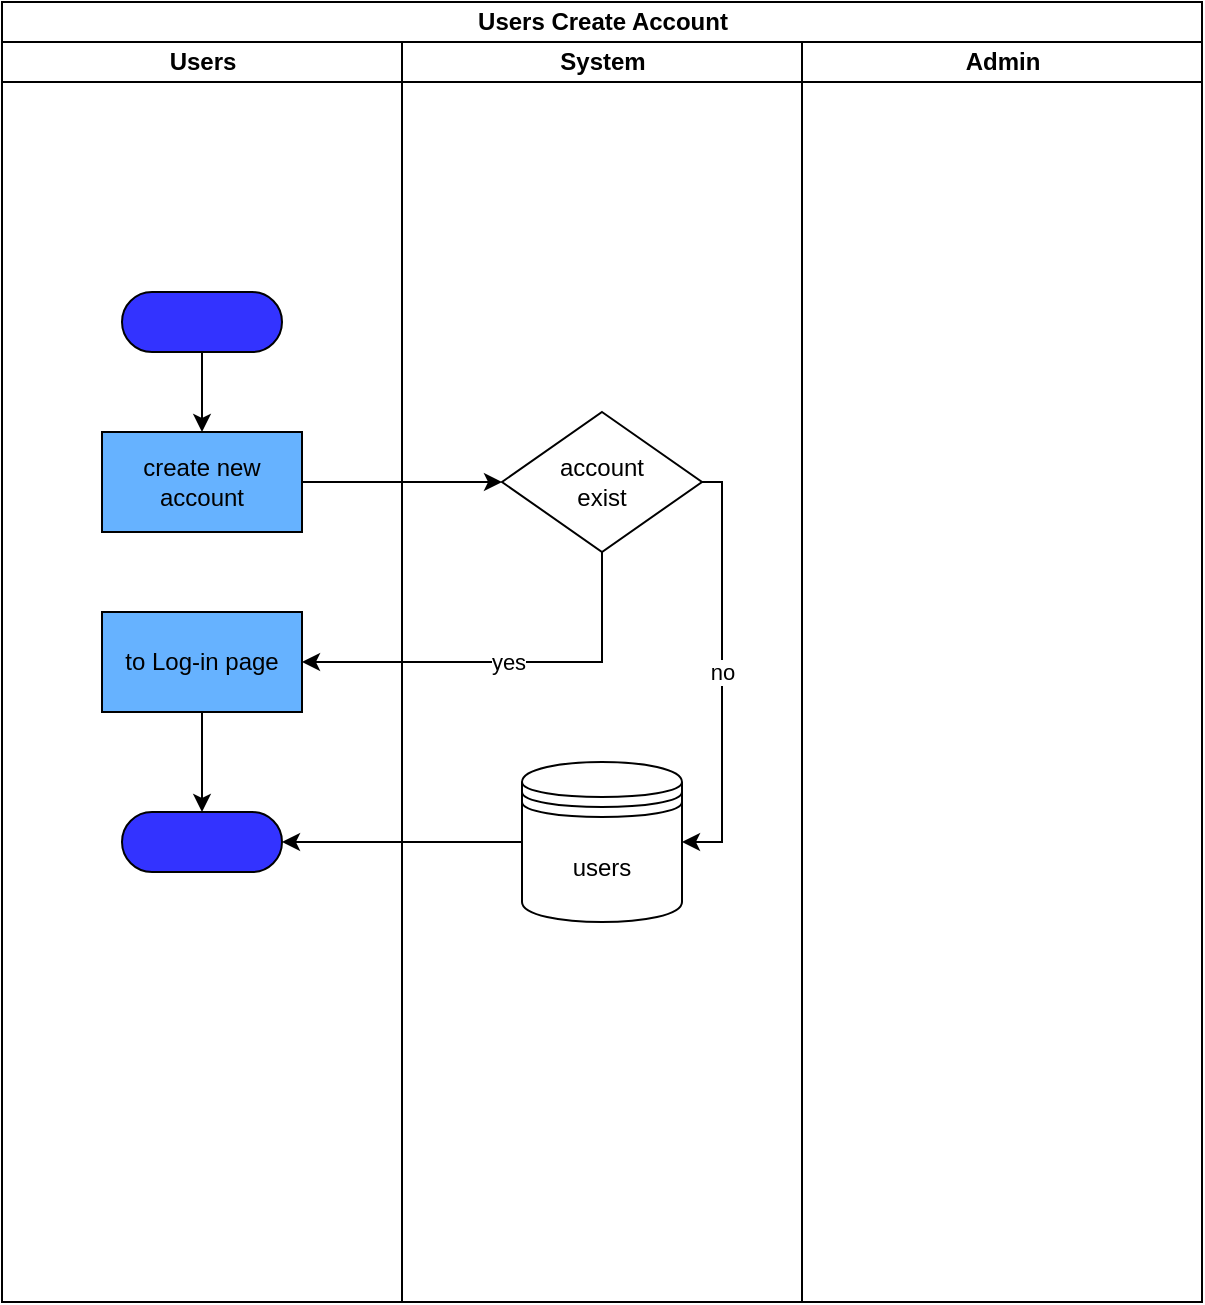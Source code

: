 <mxfile version="24.2.5" type="github" pages="8">
  <diagram name="user create account" id="qewG4g9H5uPX27NqnF4r">
    <mxGraphModel dx="795" dy="606" grid="1" gridSize="10" guides="1" tooltips="1" connect="1" arrows="1" fold="1" page="1" pageScale="1" pageWidth="827" pageHeight="1169" math="0" shadow="0">
      <root>
        <mxCell id="0" />
        <mxCell id="1" parent="0" />
        <mxCell id="D5aZN-x9LVcQ155upJLE-1" value="Users Create Account" style="swimlane;childLayout=stackLayout;resizeParent=1;resizeParentMax=0;startSize=20;html=1;" parent="1" vertex="1">
          <mxGeometry x="120" y="140" width="600" height="650" as="geometry" />
        </mxCell>
        <mxCell id="D5aZN-x9LVcQ155upJLE-2" value="Users" style="swimlane;startSize=20;html=1;" parent="D5aZN-x9LVcQ155upJLE-1" vertex="1">
          <mxGeometry y="20" width="200" height="630" as="geometry" />
        </mxCell>
        <mxCell id="D5aZN-x9LVcQ155upJLE-14" value="" style="html=1;dashed=0;whiteSpace=wrap;shape=mxgraph.dfd.start;fillColor=#3333FF;" parent="D5aZN-x9LVcQ155upJLE-2" vertex="1">
          <mxGeometry x="60" y="385" width="80" height="30" as="geometry" />
        </mxCell>
        <mxCell id="D5aZN-x9LVcQ155upJLE-3" value="System" style="swimlane;startSize=20;html=1;" parent="D5aZN-x9LVcQ155upJLE-1" vertex="1">
          <mxGeometry x="200" y="20" width="200" height="630" as="geometry" />
        </mxCell>
        <mxCell id="D5aZN-x9LVcQ155upJLE-6" value="" style="html=1;dashed=0;whiteSpace=wrap;shape=mxgraph.dfd.start;fillColor=#3333FF;" parent="D5aZN-x9LVcQ155upJLE-3" vertex="1">
          <mxGeometry x="-140" y="125" width="80" height="30" as="geometry" />
        </mxCell>
        <mxCell id="D5aZN-x9LVcQ155upJLE-8" value="create new account" style="html=1;dashed=0;whiteSpace=wrap;fillColor=#66B2FF;" parent="D5aZN-x9LVcQ155upJLE-3" vertex="1">
          <mxGeometry x="-150" y="195" width="100" height="50" as="geometry" />
        </mxCell>
        <mxCell id="D5aZN-x9LVcQ155upJLE-12" value="to Log-in page" style="html=1;dashed=0;whiteSpace=wrap;fillColor=#66B2FF;" parent="D5aZN-x9LVcQ155upJLE-3" vertex="1">
          <mxGeometry x="-150" y="285" width="100" height="50" as="geometry" />
        </mxCell>
        <mxCell id="D5aZN-x9LVcQ155upJLE-9" style="edgeStyle=orthogonalEdgeStyle;rounded=0;orthogonalLoop=1;jettySize=auto;html=1;entryX=0.5;entryY=0;entryDx=0;entryDy=0;" parent="D5aZN-x9LVcQ155upJLE-3" source="D5aZN-x9LVcQ155upJLE-6" target="D5aZN-x9LVcQ155upJLE-8" edge="1">
          <mxGeometry relative="1" as="geometry" />
        </mxCell>
        <mxCell id="VQI_V0dLscRD4KAI7iD1-3" style="edgeStyle=orthogonalEdgeStyle;rounded=0;orthogonalLoop=1;jettySize=auto;html=1;entryX=1;entryY=0.5;entryDx=0;entryDy=0;" parent="D5aZN-x9LVcQ155upJLE-3" source="D5aZN-x9LVcQ155upJLE-10" target="ozXuyeKKYx5eA0laYKsv-1" edge="1">
          <mxGeometry relative="1" as="geometry">
            <Array as="points">
              <mxPoint x="160" y="220" />
              <mxPoint x="160" y="400" />
            </Array>
          </mxGeometry>
        </mxCell>
        <mxCell id="VQI_V0dLscRD4KAI7iD1-4" value="no" style="edgeLabel;html=1;align=center;verticalAlign=middle;resizable=0;points=[];" parent="VQI_V0dLscRD4KAI7iD1-3" vertex="1" connectable="0">
          <mxGeometry relative="1" as="geometry">
            <mxPoint as="offset" />
          </mxGeometry>
        </mxCell>
        <mxCell id="D5aZN-x9LVcQ155upJLE-10" value="account&lt;br&gt;exist" style="strokeWidth=1;html=1;shape=mxgraph.flowchart.decision;whiteSpace=wrap;" parent="D5aZN-x9LVcQ155upJLE-3" vertex="1">
          <mxGeometry x="50" y="185" width="100" height="70" as="geometry" />
        </mxCell>
        <mxCell id="ozXuyeKKYx5eA0laYKsv-1" value="users" style="shape=datastore;whiteSpace=wrap;html=1;" parent="D5aZN-x9LVcQ155upJLE-3" vertex="1">
          <mxGeometry x="60" y="360" width="80" height="80" as="geometry" />
        </mxCell>
        <mxCell id="D5aZN-x9LVcQ155upJLE-11" style="edgeStyle=orthogonalEdgeStyle;rounded=0;orthogonalLoop=1;jettySize=auto;html=1;entryX=0;entryY=0.5;entryDx=0;entryDy=0;entryPerimeter=0;" parent="D5aZN-x9LVcQ155upJLE-3" source="D5aZN-x9LVcQ155upJLE-8" target="D5aZN-x9LVcQ155upJLE-10" edge="1">
          <mxGeometry relative="1" as="geometry" />
        </mxCell>
        <mxCell id="D5aZN-x9LVcQ155upJLE-13" style="edgeStyle=orthogonalEdgeStyle;rounded=0;orthogonalLoop=1;jettySize=auto;html=1;entryX=1;entryY=0.5;entryDx=0;entryDy=0;" parent="D5aZN-x9LVcQ155upJLE-3" source="D5aZN-x9LVcQ155upJLE-10" target="D5aZN-x9LVcQ155upJLE-12" edge="1">
          <mxGeometry relative="1" as="geometry">
            <Array as="points">
              <mxPoint x="100" y="310" />
            </Array>
          </mxGeometry>
        </mxCell>
        <mxCell id="D5aZN-x9LVcQ155upJLE-16" value="yes" style="edgeLabel;html=1;align=center;verticalAlign=middle;resizable=0;points=[];" parent="D5aZN-x9LVcQ155upJLE-13" vertex="1" connectable="0">
          <mxGeometry relative="1" as="geometry">
            <mxPoint as="offset" />
          </mxGeometry>
        </mxCell>
        <mxCell id="D5aZN-x9LVcQ155upJLE-4" value="Admin" style="swimlane;startSize=20;html=1;" parent="D5aZN-x9LVcQ155upJLE-1" vertex="1">
          <mxGeometry x="400" y="20" width="200" height="630" as="geometry" />
        </mxCell>
        <mxCell id="VQI_V0dLscRD4KAI7iD1-5" style="edgeStyle=orthogonalEdgeStyle;rounded=0;orthogonalLoop=1;jettySize=auto;html=1;entryX=1;entryY=0.5;entryDx=0;entryDy=0;entryPerimeter=0;" parent="D5aZN-x9LVcQ155upJLE-1" source="ozXuyeKKYx5eA0laYKsv-1" target="D5aZN-x9LVcQ155upJLE-14" edge="1">
          <mxGeometry relative="1" as="geometry" />
        </mxCell>
        <mxCell id="ldkD8ApBNo_5pARRAnFW-1" style="edgeStyle=orthogonalEdgeStyle;rounded=0;orthogonalLoop=1;jettySize=auto;html=1;entryX=0.5;entryY=0.5;entryDx=0;entryDy=-15;entryPerimeter=0;" parent="D5aZN-x9LVcQ155upJLE-1" source="D5aZN-x9LVcQ155upJLE-12" target="D5aZN-x9LVcQ155upJLE-14" edge="1">
          <mxGeometry relative="1" as="geometry" />
        </mxCell>
      </root>
    </mxGraphModel>
  </diagram>
  <diagram name="save attractions" id="2IpW49kX6YGQpv4kD4sX">
    <mxGraphModel dx="954" dy="727" grid="1" gridSize="10" guides="1" tooltips="1" connect="1" arrows="1" fold="1" page="1" pageScale="1" pageWidth="827" pageHeight="1169" math="0" shadow="0">
      <root>
        <mxCell id="BGStu5fy5wXIFwd51d-1-0" />
        <mxCell id="BGStu5fy5wXIFwd51d-1-1" parent="BGStu5fy5wXIFwd51d-1-0" />
        <mxCell id="BGStu5fy5wXIFwd51d-1-2" value="Save Attractions" style="swimlane;childLayout=stackLayout;resizeParent=1;resizeParentMax=0;startSize=20;html=1;" parent="BGStu5fy5wXIFwd51d-1-1" vertex="1">
          <mxGeometry x="120" y="140" width="600" height="650" as="geometry" />
        </mxCell>
        <mxCell id="BGStu5fy5wXIFwd51d-1-3" value="Users" style="swimlane;startSize=20;html=1;" parent="BGStu5fy5wXIFwd51d-1-2" vertex="1">
          <mxGeometry y="20" width="200" height="630" as="geometry" />
        </mxCell>
        <mxCell id="BGStu5fy5wXIFwd51d-1-4" style="edgeStyle=orthogonalEdgeStyle;rounded=0;orthogonalLoop=1;jettySize=auto;html=1;entryX=0.5;entryY=0;entryDx=0;entryDy=0;" parent="BGStu5fy5wXIFwd51d-1-3" source="BGStu5fy5wXIFwd51d-1-5" target="BGStu5fy5wXIFwd51d-1-6" edge="1">
          <mxGeometry relative="1" as="geometry" />
        </mxCell>
        <mxCell id="BGStu5fy5wXIFwd51d-1-5" value="" style="html=1;dashed=0;whiteSpace=wrap;shape=mxgraph.dfd.start;fillColor=#3333FF;" parent="BGStu5fy5wXIFwd51d-1-3" vertex="1">
          <mxGeometry x="60" y="60" width="80" height="30" as="geometry" />
        </mxCell>
        <mxCell id="4RW8GXLm-x3FhqzEJKKA-1" style="edgeStyle=orthogonalEdgeStyle;rounded=0;orthogonalLoop=1;jettySize=auto;html=1;entryX=0.5;entryY=0;entryDx=0;entryDy=0;" parent="BGStu5fy5wXIFwd51d-1-3" source="BGStu5fy5wXIFwd51d-1-6" target="4RW8GXLm-x3FhqzEJKKA-0" edge="1">
          <mxGeometry relative="1" as="geometry" />
        </mxCell>
        <mxCell id="BGStu5fy5wXIFwd51d-1-6" value="browse&lt;br&gt;attractions list" style="html=1;dashed=0;whiteSpace=wrap;fillColor=#66B2FF;" parent="BGStu5fy5wXIFwd51d-1-3" vertex="1">
          <mxGeometry x="50" y="130" width="100" height="50" as="geometry" />
        </mxCell>
        <mxCell id="4RW8GXLm-x3FhqzEJKKA-0" value="save attraction" style="html=1;dashed=0;whiteSpace=wrap;fillColor=#66B2FF;" parent="BGStu5fy5wXIFwd51d-1-3" vertex="1">
          <mxGeometry x="50" y="220" width="100" height="50" as="geometry" />
        </mxCell>
        <mxCell id="BGStu5fy5wXIFwd51d-1-9" value="System" style="swimlane;startSize=20;html=1;" parent="BGStu5fy5wXIFwd51d-1-2" vertex="1">
          <mxGeometry x="200" y="20" width="200" height="630" as="geometry" />
        </mxCell>
        <mxCell id="GUI7hz4YVBHehw7wbUoe-0" value="saved&lt;br&gt;attraction" style="shape=datastore;whiteSpace=wrap;html=1;" parent="BGStu5fy5wXIFwd51d-1-9" vertex="1">
          <mxGeometry x="60" y="205" width="80" height="80" as="geometry" />
        </mxCell>
        <mxCell id="GUI7hz4YVBHehw7wbUoe-3" value="" style="html=1;dashed=0;whiteSpace=wrap;shape=mxgraph.dfd.start;fillColor=#3333FF;" parent="BGStu5fy5wXIFwd51d-1-9" vertex="1">
          <mxGeometry x="60" y="330" width="80" height="30" as="geometry" />
        </mxCell>
        <mxCell id="GUI7hz4YVBHehw7wbUoe-4" style="edgeStyle=orthogonalEdgeStyle;rounded=0;orthogonalLoop=1;jettySize=auto;html=1;entryX=0.5;entryY=0.5;entryDx=0;entryDy=-15;entryPerimeter=0;" parent="BGStu5fy5wXIFwd51d-1-9" source="GUI7hz4YVBHehw7wbUoe-0" target="GUI7hz4YVBHehw7wbUoe-3" edge="1">
          <mxGeometry relative="1" as="geometry" />
        </mxCell>
        <mxCell id="BGStu5fy5wXIFwd51d-1-11" value="Admin" style="swimlane;startSize=20;html=1;" parent="BGStu5fy5wXIFwd51d-1-2" vertex="1">
          <mxGeometry x="400" y="20" width="200" height="630" as="geometry" />
        </mxCell>
        <mxCell id="GUI7hz4YVBHehw7wbUoe-1" style="edgeStyle=orthogonalEdgeStyle;rounded=0;orthogonalLoop=1;jettySize=auto;html=1;entryX=0;entryY=0.5;entryDx=0;entryDy=0;" parent="BGStu5fy5wXIFwd51d-1-2" source="4RW8GXLm-x3FhqzEJKKA-0" target="GUI7hz4YVBHehw7wbUoe-0" edge="1">
          <mxGeometry relative="1" as="geometry" />
        </mxCell>
        <mxCell id="GUI7hz4YVBHehw7wbUoe-2" value="atrraction name" style="edgeLabel;html=1;align=center;verticalAlign=middle;resizable=0;points=[];" parent="GUI7hz4YVBHehw7wbUoe-1" vertex="1" connectable="0">
          <mxGeometry relative="1" as="geometry">
            <mxPoint as="offset" />
          </mxGeometry>
        </mxCell>
      </root>
    </mxGraphModel>
  </diagram>
  <diagram name="create new attractions" id="jn6ZQYdGJY_4nxn5s3-0">
    <mxGraphModel dx="954" dy="727" grid="1" gridSize="10" guides="1" tooltips="1" connect="1" arrows="1" fold="1" page="1" pageScale="1" pageWidth="827" pageHeight="1169" math="0" shadow="0">
      <root>
        <mxCell id="ltVwicmHCqaTXgp22J4N-0" />
        <mxCell id="ltVwicmHCqaTXgp22J4N-1" parent="ltVwicmHCqaTXgp22J4N-0" />
        <mxCell id="ltVwicmHCqaTXgp22J4N-2" value="Create New Attraction" style="swimlane;childLayout=stackLayout;resizeParent=1;resizeParentMax=0;startSize=20;html=1;" parent="ltVwicmHCqaTXgp22J4N-1" vertex="1">
          <mxGeometry x="120" y="140" width="600" height="650" as="geometry" />
        </mxCell>
        <mxCell id="ltVwicmHCqaTXgp22J4N-3" value="Providers" style="swimlane;startSize=20;html=1;" parent="ltVwicmHCqaTXgp22J4N-2" vertex="1">
          <mxGeometry y="20" width="200" height="630" as="geometry" />
        </mxCell>
        <mxCell id="ltVwicmHCqaTXgp22J4N-4" style="edgeStyle=orthogonalEdgeStyle;rounded=0;orthogonalLoop=1;jettySize=auto;html=1;entryX=0.5;entryY=0;entryDx=0;entryDy=0;" parent="ltVwicmHCqaTXgp22J4N-3" source="ltVwicmHCqaTXgp22J4N-5" target="ltVwicmHCqaTXgp22J4N-7" edge="1">
          <mxGeometry relative="1" as="geometry" />
        </mxCell>
        <mxCell id="ltVwicmHCqaTXgp22J4N-5" value="" style="html=1;dashed=0;whiteSpace=wrap;shape=mxgraph.dfd.start;fillColor=#3333FF;" parent="ltVwicmHCqaTXgp22J4N-3" vertex="1">
          <mxGeometry x="60" y="60" width="80" height="30" as="geometry" />
        </mxCell>
        <mxCell id="ltVwicmHCqaTXgp22J4N-7" value="create new attraction" style="html=1;dashed=0;whiteSpace=wrap;fillColor=#66B2FF;" parent="ltVwicmHCqaTXgp22J4N-3" vertex="1">
          <mxGeometry x="50" y="130" width="100" height="50" as="geometry" />
        </mxCell>
        <mxCell id="AZJ2i4c_o5oK9knEMGYJ-3" value="notify provider" style="html=1;dashed=0;whiteSpace=wrap;fillColor=#66B2FF;" parent="ltVwicmHCqaTXgp22J4N-3" vertex="1">
          <mxGeometry x="50" y="350" width="100" height="50" as="geometry" />
        </mxCell>
        <mxCell id="AZJ2i4c_o5oK9knEMGYJ-7" value="" style="html=1;dashed=0;whiteSpace=wrap;shape=mxgraph.dfd.start;fillColor=#3333FF;" parent="ltVwicmHCqaTXgp22J4N-3" vertex="1">
          <mxGeometry x="60" y="440" width="80" height="30" as="geometry" />
        </mxCell>
        <mxCell id="AZJ2i4c_o5oK9knEMGYJ-8" style="edgeStyle=orthogonalEdgeStyle;rounded=0;orthogonalLoop=1;jettySize=auto;html=1;entryX=0.5;entryY=0.5;entryDx=0;entryDy=-15;entryPerimeter=0;" parent="ltVwicmHCqaTXgp22J4N-3" source="AZJ2i4c_o5oK9knEMGYJ-3" target="AZJ2i4c_o5oK9knEMGYJ-7" edge="1">
          <mxGeometry relative="1" as="geometry" />
        </mxCell>
        <mxCell id="ltVwicmHCqaTXgp22J4N-9" value="System" style="swimlane;startSize=20;html=1;" parent="ltVwicmHCqaTXgp22J4N-2" vertex="1">
          <mxGeometry x="200" y="20" width="200" height="630" as="geometry" />
        </mxCell>
        <mxCell id="Iv8WPwrrPF4dqyaNckHt-0" value="saved&lt;br&gt;attraction" style="shape=datastore;whiteSpace=wrap;html=1;" parent="ltVwicmHCqaTXgp22J4N-9" vertex="1">
          <mxGeometry x="54" y="220" width="80" height="80" as="geometry" />
        </mxCell>
        <mxCell id="ltVwicmHCqaTXgp22J4N-13" value="Admin" style="swimlane;startSize=20;html=1;" parent="ltVwicmHCqaTXgp22J4N-2" vertex="1">
          <mxGeometry x="400" y="20" width="200" height="630" as="geometry" />
        </mxCell>
        <mxCell id="9r-EVX0wFqEkOb_ghCPA-0" value="confirm&lt;br&gt;booking" style="strokeWidth=1;html=1;shape=mxgraph.flowchart.decision;whiteSpace=wrap;" parent="ltVwicmHCqaTXgp22J4N-13" vertex="1">
          <mxGeometry x="50" y="120" width="100" height="70" as="geometry" />
        </mxCell>
        <mxCell id="9r-EVX0wFqEkOb_ghCPA-1" style="edgeStyle=orthogonalEdgeStyle;rounded=0;orthogonalLoop=1;jettySize=auto;html=1;entryX=0;entryY=0.5;entryDx=0;entryDy=0;entryPerimeter=0;" parent="ltVwicmHCqaTXgp22J4N-2" source="ltVwicmHCqaTXgp22J4N-7" target="9r-EVX0wFqEkOb_ghCPA-0" edge="1">
          <mxGeometry relative="1" as="geometry" />
        </mxCell>
        <mxCell id="AZJ2i4c_o5oK9knEMGYJ-1" style="edgeStyle=orthogonalEdgeStyle;rounded=0;orthogonalLoop=1;jettySize=auto;html=1;" parent="ltVwicmHCqaTXgp22J4N-2" source="9r-EVX0wFqEkOb_ghCPA-0" target="Iv8WPwrrPF4dqyaNckHt-0" edge="1">
          <mxGeometry relative="1" as="geometry">
            <Array as="points">
              <mxPoint x="500" y="280" />
            </Array>
          </mxGeometry>
        </mxCell>
        <mxCell id="AZJ2i4c_o5oK9knEMGYJ-2" value="confirm" style="edgeLabel;html=1;align=center;verticalAlign=middle;resizable=0;points=[];" parent="AZJ2i4c_o5oK9knEMGYJ-1" vertex="1" connectable="0">
          <mxGeometry relative="1" as="geometry">
            <mxPoint as="offset" />
          </mxGeometry>
        </mxCell>
        <mxCell id="AZJ2i4c_o5oK9knEMGYJ-4" style="edgeStyle=orthogonalEdgeStyle;rounded=0;orthogonalLoop=1;jettySize=auto;html=1;entryX=0.5;entryY=0;entryDx=0;entryDy=0;" parent="ltVwicmHCqaTXgp22J4N-2" source="Iv8WPwrrPF4dqyaNckHt-0" target="AZJ2i4c_o5oK9knEMGYJ-3" edge="1">
          <mxGeometry relative="1" as="geometry" />
        </mxCell>
        <mxCell id="AZJ2i4c_o5oK9knEMGYJ-5" style="edgeStyle=orthogonalEdgeStyle;rounded=0;orthogonalLoop=1;jettySize=auto;html=1;entryX=1;entryY=0.5;entryDx=0;entryDy=0;exitX=1;exitY=0.5;exitDx=0;exitDy=0;exitPerimeter=0;" parent="ltVwicmHCqaTXgp22J4N-2" source="9r-EVX0wFqEkOb_ghCPA-0" target="AZJ2i4c_o5oK9knEMGYJ-3" edge="1">
          <mxGeometry relative="1" as="geometry">
            <Array as="points">
              <mxPoint x="550" y="395" />
            </Array>
          </mxGeometry>
        </mxCell>
        <mxCell id="AZJ2i4c_o5oK9knEMGYJ-6" value="not comfirm" style="edgeLabel;html=1;align=center;verticalAlign=middle;resizable=0;points=[];" parent="AZJ2i4c_o5oK9knEMGYJ-5" vertex="1" connectable="0">
          <mxGeometry relative="1" as="geometry">
            <mxPoint as="offset" />
          </mxGeometry>
        </mxCell>
      </root>
    </mxGraphModel>
  </diagram>
  <diagram name="review attractions" id="xRgQd1VFJdVnNKc_bKAP">
    <mxGraphModel dx="954" dy="727" grid="1" gridSize="10" guides="1" tooltips="1" connect="1" arrows="1" fold="1" page="1" pageScale="1" pageWidth="827" pageHeight="1169" math="0" shadow="0">
      <root>
        <mxCell id="qiIsdzPKBoXI9BGeNU-n-0" />
        <mxCell id="qiIsdzPKBoXI9BGeNU-n-1" parent="qiIsdzPKBoXI9BGeNU-n-0" />
        <mxCell id="qiIsdzPKBoXI9BGeNU-n-2" value="Review Attractions" style="swimlane;childLayout=stackLayout;resizeParent=1;resizeParentMax=0;startSize=20;html=1;" parent="qiIsdzPKBoXI9BGeNU-n-1" vertex="1">
          <mxGeometry x="120" y="140" width="600" height="650" as="geometry" />
        </mxCell>
        <mxCell id="qiIsdzPKBoXI9BGeNU-n-3" value="Users" style="swimlane;startSize=20;html=1;" parent="qiIsdzPKBoXI9BGeNU-n-2" vertex="1">
          <mxGeometry y="20" width="200" height="630" as="geometry" />
        </mxCell>
        <mxCell id="qiIsdzPKBoXI9BGeNU-n-4" style="edgeStyle=orthogonalEdgeStyle;rounded=0;orthogonalLoop=1;jettySize=auto;html=1;entryX=0.5;entryY=0;entryDx=0;entryDy=0;" parent="qiIsdzPKBoXI9BGeNU-n-3" source="qiIsdzPKBoXI9BGeNU-n-5" target="qiIsdzPKBoXI9BGeNU-n-7" edge="1">
          <mxGeometry relative="1" as="geometry" />
        </mxCell>
        <mxCell id="qiIsdzPKBoXI9BGeNU-n-5" value="" style="html=1;dashed=0;whiteSpace=wrap;shape=mxgraph.dfd.start;fillColor=#3333FF;" parent="qiIsdzPKBoXI9BGeNU-n-3" vertex="1">
          <mxGeometry x="60" y="60" width="80" height="30" as="geometry" />
        </mxCell>
        <mxCell id="qiIsdzPKBoXI9BGeNU-n-6" style="edgeStyle=orthogonalEdgeStyle;rounded=0;orthogonalLoop=1;jettySize=auto;html=1;entryX=0.5;entryY=0;entryDx=0;entryDy=0;" parent="qiIsdzPKBoXI9BGeNU-n-3" source="qiIsdzPKBoXI9BGeNU-n-7" target="qiIsdzPKBoXI9BGeNU-n-8" edge="1">
          <mxGeometry relative="1" as="geometry" />
        </mxCell>
        <mxCell id="qiIsdzPKBoXI9BGeNU-n-7" value="browse&lt;br&gt;attractions list" style="html=1;dashed=0;whiteSpace=wrap;fillColor=#66B2FF;" parent="qiIsdzPKBoXI9BGeNU-n-3" vertex="1">
          <mxGeometry x="50" y="130" width="100" height="50" as="geometry" />
        </mxCell>
        <mxCell id="qiIsdzPKBoXI9BGeNU-n-8" value="review attraction" style="html=1;dashed=0;whiteSpace=wrap;fillColor=#66B2FF;" parent="qiIsdzPKBoXI9BGeNU-n-3" vertex="1">
          <mxGeometry x="50" y="220" width="100" height="50" as="geometry" />
        </mxCell>
        <mxCell id="qiIsdzPKBoXI9BGeNU-n-9" value="System" style="swimlane;startSize=20;html=1;" parent="qiIsdzPKBoXI9BGeNU-n-2" vertex="1">
          <mxGeometry x="200" y="20" width="200" height="630" as="geometry" />
        </mxCell>
        <mxCell id="qiIsdzPKBoXI9BGeNU-n-10" value="review" style="shape=datastore;whiteSpace=wrap;html=1;" parent="qiIsdzPKBoXI9BGeNU-n-9" vertex="1">
          <mxGeometry x="60" y="205" width="80" height="80" as="geometry" />
        </mxCell>
        <mxCell id="qiIsdzPKBoXI9BGeNU-n-11" value="" style="html=1;dashed=0;whiteSpace=wrap;shape=mxgraph.dfd.start;fillColor=#3333FF;" parent="qiIsdzPKBoXI9BGeNU-n-9" vertex="1">
          <mxGeometry x="60" y="330" width="80" height="30" as="geometry" />
        </mxCell>
        <mxCell id="qiIsdzPKBoXI9BGeNU-n-12" style="edgeStyle=orthogonalEdgeStyle;rounded=0;orthogonalLoop=1;jettySize=auto;html=1;entryX=0.5;entryY=0.5;entryDx=0;entryDy=-15;entryPerimeter=0;" parent="qiIsdzPKBoXI9BGeNU-n-9" source="qiIsdzPKBoXI9BGeNU-n-10" target="qiIsdzPKBoXI9BGeNU-n-11" edge="1">
          <mxGeometry relative="1" as="geometry" />
        </mxCell>
        <mxCell id="qiIsdzPKBoXI9BGeNU-n-13" value="Admin" style="swimlane;startSize=20;html=1;" parent="qiIsdzPKBoXI9BGeNU-n-2" vertex="1">
          <mxGeometry x="400" y="20" width="200" height="630" as="geometry" />
        </mxCell>
        <mxCell id="qiIsdzPKBoXI9BGeNU-n-14" style="edgeStyle=orthogonalEdgeStyle;rounded=0;orthogonalLoop=1;jettySize=auto;html=1;entryX=0;entryY=0.5;entryDx=0;entryDy=0;" parent="qiIsdzPKBoXI9BGeNU-n-2" source="qiIsdzPKBoXI9BGeNU-n-8" target="qiIsdzPKBoXI9BGeNU-n-10" edge="1">
          <mxGeometry relative="1" as="geometry" />
        </mxCell>
        <mxCell id="qiIsdzPKBoXI9BGeNU-n-15" value="review data" style="edgeLabel;html=1;align=center;verticalAlign=middle;resizable=0;points=[];" parent="qiIsdzPKBoXI9BGeNU-n-14" vertex="1" connectable="0">
          <mxGeometry relative="1" as="geometry">
            <mxPoint as="offset" />
          </mxGeometry>
        </mxCell>
      </root>
    </mxGraphModel>
  </diagram>
  <diagram name="user booking homestay" id="0I1cgGOx9mwUYSopVZIi">
    <mxGraphModel dx="1122" dy="855" grid="1" gridSize="10" guides="1" tooltips="1" connect="1" arrows="1" fold="1" page="1" pageScale="1" pageWidth="827" pageHeight="1169" math="0" shadow="0">
      <root>
        <mxCell id="SxjKDjnNuIZ7OLBjfgxC-0" />
        <mxCell id="SxjKDjnNuIZ7OLBjfgxC-1" parent="SxjKDjnNuIZ7OLBjfgxC-0" />
        <mxCell id="SxjKDjnNuIZ7OLBjfgxC-2" value="User Booking Homestay" style="swimlane;childLayout=stackLayout;resizeParent=1;resizeParentMax=0;startSize=20;html=1;" parent="SxjKDjnNuIZ7OLBjfgxC-1" vertex="1">
          <mxGeometry x="120" y="140" width="600" height="650" as="geometry" />
        </mxCell>
        <mxCell id="SxjKDjnNuIZ7OLBjfgxC-3" value="Users" style="swimlane;startSize=20;html=1;" parent="SxjKDjnNuIZ7OLBjfgxC-2" vertex="1">
          <mxGeometry y="20" width="200" height="630" as="geometry" />
        </mxCell>
        <mxCell id="vO5qxlWuUjp2KVVTxkUx-1" value="specify date" style="whiteSpace=wrap;html=1;fillColor=#66B2FF;rounded=1;" vertex="1" parent="SxjKDjnNuIZ7OLBjfgxC-3">
          <mxGeometry x="40" y="540" width="120" height="60" as="geometry" />
        </mxCell>
        <mxCell id="lH0bYn1u82XaFi_nmYPm-3" style="edgeStyle=orthogonalEdgeStyle;rounded=0;orthogonalLoop=1;jettySize=auto;html=1;entryX=0.5;entryY=0;entryDx=0;entryDy=0;" parent="SxjKDjnNuIZ7OLBjfgxC-3" source="-rnOn58PkVi79kPGzzYH-1" target="lH0bYn1u82XaFi_nmYPm-2" edge="1">
          <mxGeometry relative="1" as="geometry" />
        </mxCell>
        <mxCell id="-rnOn58PkVi79kPGzzYH-1" value="select district" style="rounded=1;whiteSpace=wrap;html=1;fillColor=#66B2FF;" parent="SxjKDjnNuIZ7OLBjfgxC-3" vertex="1">
          <mxGeometry x="40" y="100" width="120" height="60" as="geometry" />
        </mxCell>
        <mxCell id="lH0bYn1u82XaFi_nmYPm-2" value="select district" style="rounded=1;whiteSpace=wrap;html=1;fillColor=#66B2FF;" parent="SxjKDjnNuIZ7OLBjfgxC-3" vertex="1">
          <mxGeometry x="40" y="210" width="120" height="60" as="geometry" />
        </mxCell>
        <mxCell id="tb-IpZVDGEXp3fqlCccf-0" value="browse homestays" style="whiteSpace=wrap;html=1;fillColor=#66B2FF;rounded=1;" parent="SxjKDjnNuIZ7OLBjfgxC-3" vertex="1">
          <mxGeometry x="40" y="320" width="120" height="60" as="geometry" />
        </mxCell>
        <mxCell id="lH0bYn1u82XaFi_nmYPm-4" style="edgeStyle=orthogonalEdgeStyle;rounded=0;orthogonalLoop=1;jettySize=auto;html=1;entryX=0.5;entryY=0;entryDx=0;entryDy=0;" parent="SxjKDjnNuIZ7OLBjfgxC-3" source="lH0bYn1u82XaFi_nmYPm-2" target="tb-IpZVDGEXp3fqlCccf-0" edge="1">
          <mxGeometry relative="1" as="geometry" />
        </mxCell>
        <mxCell id="-rnOn58PkVi79kPGzzYH-7" value="select a homestay" style="whiteSpace=wrap;html=1;fillColor=#66B2FF;rounded=1;" parent="SxjKDjnNuIZ7OLBjfgxC-3" vertex="1">
          <mxGeometry x="40" y="430" width="120" height="60" as="geometry" />
        </mxCell>
        <mxCell id="lH0bYn1u82XaFi_nmYPm-5" style="edgeStyle=orthogonalEdgeStyle;rounded=0;orthogonalLoop=1;jettySize=auto;html=1;entryX=0.5;entryY=0;entryDx=0;entryDy=0;" parent="SxjKDjnNuIZ7OLBjfgxC-3" source="tb-IpZVDGEXp3fqlCccf-0" target="-rnOn58PkVi79kPGzzYH-7" edge="1">
          <mxGeometry relative="1" as="geometry" />
        </mxCell>
        <mxCell id="vO5qxlWuUjp2KVVTxkUx-2" style="edgeStyle=orthogonalEdgeStyle;rounded=0;orthogonalLoop=1;jettySize=auto;html=1;entryX=0.5;entryY=0;entryDx=0;entryDy=0;" edge="1" parent="SxjKDjnNuIZ7OLBjfgxC-3" source="-rnOn58PkVi79kPGzzYH-7" target="vO5qxlWuUjp2KVVTxkUx-1">
          <mxGeometry relative="1" as="geometry" />
        </mxCell>
        <mxCell id="SxjKDjnNuIZ7OLBjfgxC-9" value="System" style="swimlane;startSize=20;html=1;" parent="SxjKDjnNuIZ7OLBjfgxC-2" vertex="1">
          <mxGeometry x="200" y="20" width="200" height="630" as="geometry" />
        </mxCell>
        <mxCell id="SxjKDjnNuIZ7OLBjfgxC-5" value="&lt;font color=&quot;#ffffff&quot;&gt;start&lt;/font&gt;" style="html=1;dashed=0;whiteSpace=wrap;shape=mxgraph.dfd.start;fillColor=#3333FF;" parent="SxjKDjnNuIZ7OLBjfgxC-9" vertex="1">
          <mxGeometry x="-140" y="40" width="80" height="30" as="geometry" />
        </mxCell>
        <mxCell id="lH0bYn1u82XaFi_nmYPm-0" value="" style="shape=datastore;whiteSpace=wrap;html=1;" parent="SxjKDjnNuIZ7OLBjfgxC-9" vertex="1">
          <mxGeometry x="60" y="310" width="80" height="80" as="geometry" />
        </mxCell>
        <mxCell id="vO5qxlWuUjp2KVVTxkUx-6" style="edgeStyle=orthogonalEdgeStyle;rounded=0;orthogonalLoop=1;jettySize=auto;html=1;entryX=0.5;entryY=1;entryDx=0;entryDy=0;" edge="1" parent="SxjKDjnNuIZ7OLBjfgxC-9" source="vO5qxlWuUjp2KVVTxkUx-3" target="lH0bYn1u82XaFi_nmYPm-0">
          <mxGeometry relative="1" as="geometry" />
        </mxCell>
        <mxCell id="vO5qxlWuUjp2KVVTxkUx-7" value="save, date, homestay" style="edgeLabel;html=1;align=center;verticalAlign=middle;resizable=0;points=[];" vertex="1" connectable="0" parent="vO5qxlWuUjp2KVVTxkUx-6">
          <mxGeometry relative="1" as="geometry">
            <mxPoint as="offset" />
          </mxGeometry>
        </mxCell>
        <mxCell id="vO5qxlWuUjp2KVVTxkUx-3" value="insert reservation&lt;div&gt;record&lt;/div&gt;" style="whiteSpace=wrap;html=1;fillColor=#66B2FF;rounded=1;" vertex="1" parent="SxjKDjnNuIZ7OLBjfgxC-9">
          <mxGeometry x="40" y="540" width="120" height="60" as="geometry" />
        </mxCell>
        <mxCell id="SxjKDjnNuIZ7OLBjfgxC-13" value="Providers" style="swimlane;startSize=20;html=1;" parent="SxjKDjnNuIZ7OLBjfgxC-2" vertex="1">
          <mxGeometry x="400" y="20" width="200" height="630" as="geometry" />
        </mxCell>
        <mxCell id="vO5qxlWuUjp2KVVTxkUx-4" style="edgeStyle=orthogonalEdgeStyle;rounded=0;orthogonalLoop=1;jettySize=auto;html=1;" edge="1" parent="SxjKDjnNuIZ7OLBjfgxC-2" source="vO5qxlWuUjp2KVVTxkUx-1" target="vO5qxlWuUjp2KVVTxkUx-3">
          <mxGeometry relative="1" as="geometry" />
        </mxCell>
        <mxCell id="vO5qxlWuUjp2KVVTxkUx-5" value="date, homestay" style="edgeLabel;html=1;align=center;verticalAlign=middle;resizable=0;points=[];" vertex="1" connectable="0" parent="vO5qxlWuUjp2KVVTxkUx-4">
          <mxGeometry relative="1" as="geometry">
            <mxPoint y="-10" as="offset" />
          </mxGeometry>
        </mxCell>
        <mxCell id="-rnOn58PkVi79kPGzzYH-6" style="edgeStyle=orthogonalEdgeStyle;rounded=0;orthogonalLoop=1;jettySize=auto;html=1;entryX=0.5;entryY=0;entryDx=0;entryDy=0;" parent="SxjKDjnNuIZ7OLBjfgxC-2" source="SxjKDjnNuIZ7OLBjfgxC-5" target="-rnOn58PkVi79kPGzzYH-1" edge="1">
          <mxGeometry relative="1" as="geometry" />
        </mxCell>
        <mxCell id="lH0bYn1u82XaFi_nmYPm-6" style="edgeStyle=orthogonalEdgeStyle;rounded=0;orthogonalLoop=1;jettySize=auto;html=1;entryX=1;entryY=0.5;entryDx=0;entryDy=0;" parent="SxjKDjnNuIZ7OLBjfgxC-2" source="lH0bYn1u82XaFi_nmYPm-0" target="tb-IpZVDGEXp3fqlCccf-0" edge="1">
          <mxGeometry relative="1" as="geometry" />
        </mxCell>
        <mxCell id="lH0bYn1u82XaFi_nmYPm-10" value="homestay name" style="edgeLabel;html=1;align=center;verticalAlign=middle;resizable=0;points=[];" parent="lH0bYn1u82XaFi_nmYPm-6" vertex="1" connectable="0">
          <mxGeometry relative="1" as="geometry">
            <mxPoint y="-10" as="offset" />
          </mxGeometry>
        </mxCell>
      </root>
    </mxGraphModel>
  </diagram>
  <diagram id="Mdi6y46INO9mADR5l_lo" name="availability comfirmation">
    <mxGraphModel dx="954" dy="727" grid="1" gridSize="10" guides="1" tooltips="1" connect="1" arrows="1" fold="1" page="1" pageScale="1" pageWidth="850" pageHeight="1100" math="0" shadow="0">
      <root>
        <mxCell id="0" />
        <mxCell id="1" parent="0" />
        <mxCell id="OdatVSxtC_ZA2c8y46A4-1" value="Availability Comfirmation" style="swimlane;childLayout=stackLayout;resizeParent=1;resizeParentMax=0;startSize=20;html=1;" parent="1" vertex="1">
          <mxGeometry x="120" y="160" width="600" height="650" as="geometry" />
        </mxCell>
        <mxCell id="OdatVSxtC_ZA2c8y46A4-12" value="System" style="swimlane;startSize=20;html=1;" parent="OdatVSxtC_ZA2c8y46A4-1" vertex="1">
          <mxGeometry y="20" width="200" height="630" as="geometry" />
        </mxCell>
        <mxCell id="OdatVSxtC_ZA2c8y46A4-14" value="" style="shape=datastore;whiteSpace=wrap;html=1;" parent="OdatVSxtC_ZA2c8y46A4-12" vertex="1">
          <mxGeometry x="60" y="110" width="80" height="80" as="geometry" />
        </mxCell>
        <mxCell id="3-j9MDHRDpy5cneGSlHP-1" style="edgeStyle=orthogonalEdgeStyle;rounded=0;orthogonalLoop=1;jettySize=auto;html=1;entryX=0;entryY=0.5;entryDx=0;entryDy=0;" parent="OdatVSxtC_ZA2c8y46A4-1" source="OdatVSxtC_ZA2c8y46A4-14" target="OdatVSxtC_ZA2c8y46A4-6" edge="1">
          <mxGeometry relative="1" as="geometry" />
        </mxCell>
        <mxCell id="W4-7gVDoO3nIVPFACneZ-1" value="record" style="edgeLabel;html=1;align=center;verticalAlign=middle;resizable=0;points=[];" parent="3-j9MDHRDpy5cneGSlHP-1" vertex="1" connectable="0">
          <mxGeometry relative="1" as="geometry">
            <mxPoint y="-10" as="offset" />
          </mxGeometry>
        </mxCell>
        <mxCell id="OdatVSxtC_ZA2c8y46A4-15" value="Providers" style="swimlane;startSize=20;html=1;" parent="OdatVSxtC_ZA2c8y46A4-1" vertex="1">
          <mxGeometry x="200" y="20" width="400" height="630" as="geometry" />
        </mxCell>
        <mxCell id="GcyRyDw8uCPTpZhC_ayk-2" style="edgeStyle=orthogonalEdgeStyle;rounded=0;orthogonalLoop=1;jettySize=auto;html=1;exitX=0.5;exitY=0.5;exitDx=0;exitDy=15;exitPerimeter=0;" edge="1" parent="OdatVSxtC_ZA2c8y46A4-15" source="OdatVSxtC_ZA2c8y46A4-4" target="OdatVSxtC_ZA2c8y46A4-6">
          <mxGeometry relative="1" as="geometry" />
        </mxCell>
        <mxCell id="OdatVSxtC_ZA2c8y46A4-4" value="start" style="html=1;dashed=0;whiteSpace=wrap;shape=mxgraph.dfd.start;fillColor=#3333FF;fontColor=#FFFFFF;" parent="OdatVSxtC_ZA2c8y46A4-15" vertex="1">
          <mxGeometry x="60" y="60" width="80" height="30" as="geometry" />
        </mxCell>
        <mxCell id="ZXQwRAEZvaTLZSuB04j3-2" style="edgeStyle=orthogonalEdgeStyle;rounded=0;orthogonalLoop=1;jettySize=auto;html=1;entryX=0.5;entryY=0;entryDx=0;entryDy=0;entryPerimeter=0;" parent="OdatVSxtC_ZA2c8y46A4-15" source="OdatVSxtC_ZA2c8y46A4-6" target="ZXQwRAEZvaTLZSuB04j3-1" edge="1">
          <mxGeometry relative="1" as="geometry" />
        </mxCell>
        <mxCell id="s64vlUvMI4cqzS5ATGFM-19" style="edgeStyle=orthogonalEdgeStyle;rounded=0;orthogonalLoop=1;jettySize=auto;html=1;" edge="1" parent="OdatVSxtC_ZA2c8y46A4-15" source="ZXQwRAEZvaTLZSuB04j3-1" target="s64vlUvMI4cqzS5ATGFM-18">
          <mxGeometry relative="1" as="geometry" />
        </mxCell>
        <mxCell id="s64vlUvMI4cqzS5ATGFM-20" value="no" style="edgeLabel;html=1;align=center;verticalAlign=middle;resizable=0;points=[];" vertex="1" connectable="0" parent="s64vlUvMI4cqzS5ATGFM-19">
          <mxGeometry relative="1" as="geometry">
            <mxPoint as="offset" />
          </mxGeometry>
        </mxCell>
        <mxCell id="s64vlUvMI4cqzS5ATGFM-21" value="yes" style="edgeStyle=orthogonalEdgeStyle;rounded=0;orthogonalLoop=1;jettySize=auto;html=1;entryX=0.5;entryY=0;entryDx=0;entryDy=0;" edge="1" parent="OdatVSxtC_ZA2c8y46A4-15" source="ZXQwRAEZvaTLZSuB04j3-1" target="GcyRyDw8uCPTpZhC_ayk-1">
          <mxGeometry relative="1" as="geometry" />
        </mxCell>
        <mxCell id="ZXQwRAEZvaTLZSuB04j3-1" value="room available" style="strokeWidth=1;html=1;shape=mxgraph.flowchart.decision;whiteSpace=wrap;fillColor=#fffc41;" parent="OdatVSxtC_ZA2c8y46A4-15" vertex="1">
          <mxGeometry x="25" y="220" width="150" height="70" as="geometry" />
        </mxCell>
        <mxCell id="OdatVSxtC_ZA2c8y46A4-6" value="browse reservation&lt;div&gt;record&lt;/div&gt;" style="rounded=1;whiteSpace=wrap;html=1;fillColor=#66B2FF;" parent="OdatVSxtC_ZA2c8y46A4-15" vertex="1">
          <mxGeometry x="40" y="120" width="120" height="60" as="geometry" />
        </mxCell>
        <mxCell id="s64vlUvMI4cqzS5ATGFM-4" style="edgeStyle=orthogonalEdgeStyle;rounded=0;orthogonalLoop=1;jettySize=auto;html=1;entryX=0.5;entryY=0;entryDx=0;entryDy=0;" edge="1" parent="OdatVSxtC_ZA2c8y46A4-15" source="GcyRyDw8uCPTpZhC_ayk-1" target="s64vlUvMI4cqzS5ATGFM-1">
          <mxGeometry relative="1" as="geometry" />
        </mxCell>
        <mxCell id="GcyRyDw8uCPTpZhC_ayk-1" value="confirm reservation" style="rounded=1;whiteSpace=wrap;html=1;fillColor=#66B2FF;" vertex="1" parent="OdatVSxtC_ZA2c8y46A4-15">
          <mxGeometry x="40" y="330" width="120" height="60" as="geometry" />
        </mxCell>
        <mxCell id="s64vlUvMI4cqzS5ATGFM-1" value="send confrim email" style="rounded=0;whiteSpace=wrap;html=1;fillColor=#669c35;" vertex="1" parent="OdatVSxtC_ZA2c8y46A4-15">
          <mxGeometry x="40" y="430" width="120" height="60" as="geometry" />
        </mxCell>
        <mxCell id="s64vlUvMI4cqzS5ATGFM-29" style="edgeStyle=orthogonalEdgeStyle;rounded=0;orthogonalLoop=1;jettySize=auto;html=1;entryX=0.5;entryY=0;entryDx=0;entryDy=0;" edge="1" parent="OdatVSxtC_ZA2c8y46A4-15" source="s64vlUvMI4cqzS5ATGFM-18" target="s64vlUvMI4cqzS5ATGFM-26">
          <mxGeometry relative="1" as="geometry" />
        </mxCell>
        <mxCell id="s64vlUvMI4cqzS5ATGFM-18" value="reject reservation" style="rounded=1;whiteSpace=wrap;html=1;fillColor=#66B2FF;" vertex="1" parent="OdatVSxtC_ZA2c8y46A4-15">
          <mxGeometry x="240" y="330" width="120" height="60" as="geometry" />
        </mxCell>
        <mxCell id="s64vlUvMI4cqzS5ATGFM-24" value="end" style="html=1;dashed=0;whiteSpace=wrap;shape=mxgraph.dfd.start;fillColor=#3333FF;fontColor=#FFFFFF;" vertex="1" parent="OdatVSxtC_ZA2c8y46A4-15">
          <mxGeometry x="60" y="520" width="80" height="30" as="geometry" />
        </mxCell>
        <mxCell id="s64vlUvMI4cqzS5ATGFM-25" style="edgeStyle=orthogonalEdgeStyle;rounded=0;orthogonalLoop=1;jettySize=auto;html=1;entryX=0.5;entryY=0.5;entryDx=0;entryDy=-15;entryPerimeter=0;" edge="1" parent="OdatVSxtC_ZA2c8y46A4-15" source="s64vlUvMI4cqzS5ATGFM-1" target="s64vlUvMI4cqzS5ATGFM-24">
          <mxGeometry relative="1" as="geometry" />
        </mxCell>
        <mxCell id="s64vlUvMI4cqzS5ATGFM-26" value="send reject email" style="rounded=0;whiteSpace=wrap;html=1;fillColor=#669c35;" vertex="1" parent="OdatVSxtC_ZA2c8y46A4-15">
          <mxGeometry x="240" y="430" width="120" height="60" as="geometry" />
        </mxCell>
        <mxCell id="s64vlUvMI4cqzS5ATGFM-27" value="end" style="html=1;dashed=0;whiteSpace=wrap;shape=mxgraph.dfd.start;fillColor=#3333FF;fontColor=#FFFFFF;" vertex="1" parent="OdatVSxtC_ZA2c8y46A4-15">
          <mxGeometry x="260" y="520" width="80" height="30" as="geometry" />
        </mxCell>
        <mxCell id="s64vlUvMI4cqzS5ATGFM-28" style="edgeStyle=orthogonalEdgeStyle;rounded=0;orthogonalLoop=1;jettySize=auto;html=1;entryX=0.5;entryY=0.5;entryDx=0;entryDy=-15;entryPerimeter=0;" edge="1" parent="OdatVSxtC_ZA2c8y46A4-15" source="s64vlUvMI4cqzS5ATGFM-26" target="s64vlUvMI4cqzS5ATGFM-27">
          <mxGeometry relative="1" as="geometry" />
        </mxCell>
        <mxCell id="s64vlUvMI4cqzS5ATGFM-22" style="edgeStyle=orthogonalEdgeStyle;rounded=0;orthogonalLoop=1;jettySize=auto;html=1;" edge="1" parent="OdatVSxtC_ZA2c8y46A4-1" source="GcyRyDw8uCPTpZhC_ayk-1">
          <mxGeometry relative="1" as="geometry">
            <mxPoint x="120" y="210" as="targetPoint" />
            <Array as="points">
              <mxPoint x="120" y="380" />
              <mxPoint x="120" y="210" />
            </Array>
          </mxGeometry>
        </mxCell>
        <mxCell id="s64vlUvMI4cqzS5ATGFM-23" value="update status" style="edgeLabel;html=1;align=center;verticalAlign=middle;resizable=0;points=[];" vertex="1" connectable="0" parent="s64vlUvMI4cqzS5ATGFM-22">
          <mxGeometry relative="1" as="geometry">
            <mxPoint as="offset" />
          </mxGeometry>
        </mxCell>
        <mxCell id="s64vlUvMI4cqzS5ATGFM-30" style="edgeStyle=orthogonalEdgeStyle;rounded=0;orthogonalLoop=1;jettySize=auto;html=1;curved=0;" edge="1" parent="OdatVSxtC_ZA2c8y46A4-1" source="s64vlUvMI4cqzS5ATGFM-18" target="OdatVSxtC_ZA2c8y46A4-14">
          <mxGeometry relative="1" as="geometry">
            <Array as="points">
              <mxPoint x="400" y="380" />
              <mxPoint x="400" y="600" />
              <mxPoint x="80" y="600" />
            </Array>
          </mxGeometry>
        </mxCell>
        <mxCell id="s64vlUvMI4cqzS5ATGFM-31" value="update status" style="edgeLabel;html=1;align=center;verticalAlign=middle;resizable=0;points=[];spacing=16;spacingLeft=0;spacingRight=0;" vertex="1" connectable="0" parent="s64vlUvMI4cqzS5ATGFM-30">
          <mxGeometry relative="1" as="geometry">
            <mxPoint as="offset" />
          </mxGeometry>
        </mxCell>
      </root>
    </mxGraphModel>
  </diagram>
  <diagram name="user payment" id="r_36M3dHMtG7_I8KzObv">
    <mxGraphModel grid="1" page="1" gridSize="10" guides="1" tooltips="1" connect="1" arrows="1" fold="1" pageScale="1" pageWidth="850" pageHeight="1100" math="0" shadow="0">
      <root>
        <mxCell id="EWoq5Yhch8NBsoNvWDby-0" />
        <mxCell id="EWoq5Yhch8NBsoNvWDby-1" parent="EWoq5Yhch8NBsoNvWDby-0" />
        <mxCell id="EWoq5Yhch8NBsoNvWDby-2" value="User Payment" style="swimlane;childLayout=stackLayout;resizeParent=1;resizeParentMax=0;startSize=20;html=1;" parent="EWoq5Yhch8NBsoNvWDby-1" vertex="1">
          <mxGeometry x="120" y="140" width="600" height="650" as="geometry" />
        </mxCell>
        <mxCell id="EWoq5Yhch8NBsoNvWDby-3" value="Users" style="swimlane;startSize=20;html=1;" parent="EWoq5Yhch8NBsoNvWDby-2" vertex="1">
          <mxGeometry y="20" width="400" height="630" as="geometry" />
        </mxCell>
        <mxCell id="dzst_lYn_HL6iIIgELTR-5" style="edgeStyle=orthogonalEdgeStyle;rounded=0;orthogonalLoop=1;jettySize=auto;html=1;entryX=0.5;entryY=0;entryDx=0;entryDy=0;endArrow=none;endFill=0;" edge="1" parent="EWoq5Yhch8NBsoNvWDby-3" source="EWoq5Yhch8NBsoNvWDby-7" target="dzst_lYn_HL6iIIgELTR-3">
          <mxGeometry relative="1" as="geometry" />
        </mxCell>
        <mxCell id="EWoq5Yhch8NBsoNvWDby-7" value="start" style="html=1;dashed=0;whiteSpace=wrap;shape=mxgraph.dfd.start;fillColor=#3333FF;fontColor=#FFFFFF;" parent="EWoq5Yhch8NBsoNvWDby-3" vertex="1">
          <mxGeometry x="160" y="60" width="80" height="30" as="geometry" />
        </mxCell>
        <mxCell id="dzst_lYn_HL6iIIgELTR-10" style="edgeStyle=orthogonalEdgeStyle;rounded=0;orthogonalLoop=1;jettySize=auto;html=1;endArrow=none;endFill=0;" edge="1" parent="EWoq5Yhch8NBsoNvWDby-3" source="QkXqTEBR2oYhw3xK6By7-0" target="dzst_lYn_HL6iIIgELTR-8">
          <mxGeometry relative="1" as="geometry">
            <Array as="points">
              <mxPoint x="300" y="255" />
            </Array>
          </mxGeometry>
        </mxCell>
        <mxCell id="QkXqTEBR2oYhw3xK6By7-0" value="check booking status" style="rounded=1;whiteSpace=wrap;html=1;fillColor=#66B2FF;" parent="EWoq5Yhch8NBsoNvWDby-3" vertex="1">
          <mxGeometry x="240" y="160" width="120" height="60" as="geometry" />
        </mxCell>
        <mxCell id="dzst_lYn_HL6iIIgELTR-9" style="edgeStyle=orthogonalEdgeStyle;rounded=0;orthogonalLoop=1;jettySize=auto;html=1;endArrow=none;endFill=0;entryX=0;entryY=0.5;entryDx=0;entryDy=0;" edge="1" parent="EWoq5Yhch8NBsoNvWDby-3" source="QkXqTEBR2oYhw3xK6By7-1" target="dzst_lYn_HL6iIIgELTR-8">
          <mxGeometry relative="1" as="geometry">
            <Array as="points">
              <mxPoint x="100" y="255" />
            </Array>
          </mxGeometry>
        </mxCell>
        <mxCell id="QkXqTEBR2oYhw3xK6By7-1" value="check new for email" style="rounded=0;whiteSpace=wrap;html=1;fillColor=#669c35;" parent="EWoq5Yhch8NBsoNvWDby-3" vertex="1">
          <mxGeometry x="40" y="160" width="120" height="60" as="geometry" />
        </mxCell>
        <mxCell id="dzst_lYn_HL6iIIgELTR-15" style="edgeStyle=orthogonalEdgeStyle;rounded=0;orthogonalLoop=1;jettySize=auto;html=1;entryX=0.5;entryY=0;entryDx=0;entryDy=0;" edge="1" parent="EWoq5Yhch8NBsoNvWDby-3" source="d3xeE8wNge5jAMqUcPkj-0" target="d3xeE8wNge5jAMqUcPkj-5">
          <mxGeometry relative="1" as="geometry" />
        </mxCell>
        <mxCell id="d3xeE8wNge5jAMqUcPkj-0" value="&amp;nbsp;read payment information" style="rounded=1;whiteSpace=wrap;html=1;fillColor=#66B2FF;" parent="EWoq5Yhch8NBsoNvWDby-3" vertex="1">
          <mxGeometry x="140" y="410" width="120" height="60" as="geometry" />
        </mxCell>
        <mxCell id="d3xeE8wNge5jAMqUcPkj-5" value="upload payment slip" style="rounded=1;whiteSpace=wrap;html=1;fillColor=#66B2FF;" parent="EWoq5Yhch8NBsoNvWDby-3" vertex="1">
          <mxGeometry x="140" y="510" width="120" height="60" as="geometry" />
        </mxCell>
        <mxCell id="dzst_lYn_HL6iIIgELTR-6" style="edgeStyle=orthogonalEdgeStyle;rounded=0;orthogonalLoop=1;jettySize=auto;html=1;" edge="1" parent="EWoq5Yhch8NBsoNvWDby-3" source="dzst_lYn_HL6iIIgELTR-3" target="QkXqTEBR2oYhw3xK6By7-1">
          <mxGeometry relative="1" as="geometry" />
        </mxCell>
        <mxCell id="dzst_lYn_HL6iIIgELTR-7" style="edgeStyle=orthogonalEdgeStyle;rounded=0;orthogonalLoop=1;jettySize=auto;html=1;" edge="1" parent="EWoq5Yhch8NBsoNvWDby-3" source="dzst_lYn_HL6iIIgELTR-3" target="QkXqTEBR2oYhw3xK6By7-0">
          <mxGeometry relative="1" as="geometry" />
        </mxCell>
        <mxCell id="dzst_lYn_HL6iIIgELTR-3" value="" style="ellipse;whiteSpace=wrap;html=1;aspect=fixed;" vertex="1" parent="EWoq5Yhch8NBsoNvWDby-3">
          <mxGeometry x="185" y="110" width="30" height="30" as="geometry" />
        </mxCell>
        <mxCell id="dzst_lYn_HL6iIIgELTR-13" style="edgeStyle=orthogonalEdgeStyle;rounded=0;orthogonalLoop=1;jettySize=auto;html=1;entryX=0.5;entryY=0;entryDx=0;entryDy=0;" edge="1" parent="EWoq5Yhch8NBsoNvWDby-3" source="dzst_lYn_HL6iIIgELTR-8" target="dzst_lYn_HL6iIIgELTR-11">
          <mxGeometry relative="1" as="geometry" />
        </mxCell>
        <mxCell id="dzst_lYn_HL6iIIgELTR-8" value="" style="ellipse;whiteSpace=wrap;html=1;aspect=fixed;" vertex="1" parent="EWoq5Yhch8NBsoNvWDby-3">
          <mxGeometry x="185" y="240" width="30" height="30" as="geometry" />
        </mxCell>
        <mxCell id="dzst_lYn_HL6iIIgELTR-14" style="edgeStyle=orthogonalEdgeStyle;rounded=0;orthogonalLoop=1;jettySize=auto;html=1;entryX=0.5;entryY=0;entryDx=0;entryDy=0;" edge="1" parent="EWoq5Yhch8NBsoNvWDby-3" source="dzst_lYn_HL6iIIgELTR-11" target="d3xeE8wNge5jAMqUcPkj-0">
          <mxGeometry relative="1" as="geometry" />
        </mxCell>
        <mxCell id="dzst_lYn_HL6iIIgELTR-11" value="transfer money" style="rounded=0;whiteSpace=wrap;html=1;fillColor=#669c35;" vertex="1" parent="EWoq5Yhch8NBsoNvWDby-3">
          <mxGeometry x="140" y="310" width="120" height="60" as="geometry" />
        </mxCell>
        <mxCell id="d3xeE8wNge5jAMqUcPkj-14" value="end" style="html=1;dashed=0;whiteSpace=wrap;shape=mxgraph.dfd.start;fillColor=#3333FF;fontColor=#FFFFFF;" parent="EWoq5Yhch8NBsoNvWDby-3" vertex="1">
          <mxGeometry x="20" y="525" width="80" height="30" as="geometry" />
        </mxCell>
        <mxCell id="dzst_lYn_HL6iIIgELTR-16" style="edgeStyle=orthogonalEdgeStyle;rounded=0;orthogonalLoop=1;jettySize=auto;html=1;entryX=1;entryY=0.5;entryDx=0;entryDy=0;entryPerimeter=0;" edge="1" parent="EWoq5Yhch8NBsoNvWDby-3" source="d3xeE8wNge5jAMqUcPkj-5" target="d3xeE8wNge5jAMqUcPkj-14">
          <mxGeometry relative="1" as="geometry" />
        </mxCell>
        <mxCell id="EWoq5Yhch8NBsoNvWDby-4" value="System" style="swimlane;startSize=20;html=1;" parent="EWoq5Yhch8NBsoNvWDby-2" vertex="1">
          <mxGeometry x="400" y="20" width="200" height="630" as="geometry" />
        </mxCell>
        <mxCell id="V92zhI7sRdWVgLGPp1LX-0" value="" style="shape=datastore;whiteSpace=wrap;html=1;" parent="EWoq5Yhch8NBsoNvWDby-4" vertex="1">
          <mxGeometry x="60" y="150" width="80" height="80" as="geometry" />
        </mxCell>
        <mxCell id="dzst_lYn_HL6iIIgELTR-17" style="edgeStyle=orthogonalEdgeStyle;rounded=0;orthogonalLoop=1;jettySize=auto;html=1;entryX=1;entryY=0.5;entryDx=0;entryDy=0;" edge="1" parent="EWoq5Yhch8NBsoNvWDby-2" source="V92zhI7sRdWVgLGPp1LX-0" target="QkXqTEBR2oYhw3xK6By7-0">
          <mxGeometry relative="1" as="geometry" />
        </mxCell>
        <mxCell id="dzst_lYn_HL6iIIgELTR-18" value="status" style="edgeLabel;html=1;align=center;verticalAlign=middle;resizable=0;points=[];" vertex="1" connectable="0" parent="dzst_lYn_HL6iIIgELTR-17">
          <mxGeometry relative="1" as="geometry">
            <mxPoint y="-10" as="offset" />
          </mxGeometry>
        </mxCell>
        <mxCell id="dzst_lYn_HL6iIIgELTR-20" style="edgeStyle=orthogonalEdgeStyle;rounded=0;orthogonalLoop=1;jettySize=auto;html=1;entryX=1;entryY=0.5;entryDx=0;entryDy=0;" edge="1" parent="EWoq5Yhch8NBsoNvWDby-2" source="V92zhI7sRdWVgLGPp1LX-0" target="d3xeE8wNge5jAMqUcPkj-0">
          <mxGeometry relative="1" as="geometry">
            <Array as="points">
              <mxPoint x="500" y="460" />
            </Array>
          </mxGeometry>
        </mxCell>
        <mxCell id="dzst_lYn_HL6iIIgELTR-21" style="edgeStyle=orthogonalEdgeStyle;rounded=0;orthogonalLoop=1;jettySize=auto;html=1;entryX=1;entryY=0.5;entryDx=0;entryDy=0;" edge="1" parent="EWoq5Yhch8NBsoNvWDby-2" source="d3xeE8wNge5jAMqUcPkj-5" target="V92zhI7sRdWVgLGPp1LX-0">
          <mxGeometry relative="1" as="geometry" />
        </mxCell>
      </root>
    </mxGraphModel>
  </diagram>
  <diagram name="Payment Confirmation" id="95drLvGl4jvUiVViJWu0">
    <mxGraphModel dx="954" dy="727" grid="1" gridSize="10" guides="1" tooltips="1" connect="1" arrows="1" fold="1" page="1" pageScale="1" pageWidth="850" pageHeight="1100" math="0" shadow="0">
      <root>
        <mxCell id="8ZAb5ePndE4EOquYEIsv-0" />
        <mxCell id="8ZAb5ePndE4EOquYEIsv-1" parent="8ZAb5ePndE4EOquYEIsv-0" />
        <mxCell id="8ZAb5ePndE4EOquYEIsv-2" value="Payment Confirmation" style="swimlane;childLayout=stackLayout;resizeParent=1;resizeParentMax=0;startSize=20;html=1;" parent="8ZAb5ePndE4EOquYEIsv-1" vertex="1">
          <mxGeometry x="120" y="140" width="600" height="650" as="geometry" />
        </mxCell>
        <mxCell id="8ZAb5ePndE4EOquYEIsv-3" value="Users" style="swimlane;startSize=20;html=1;" parent="8ZAb5ePndE4EOquYEIsv-2" vertex="1">
          <mxGeometry y="20" width="200" height="630" as="geometry" />
        </mxCell>
        <mxCell id="8ZAb5ePndE4EOquYEIsv-4" value="System" style="swimlane;startSize=20;html=1;" parent="8ZAb5ePndE4EOquYEIsv-2" vertex="1">
          <mxGeometry x="200" y="20" width="200" height="630" as="geometry" />
        </mxCell>
        <mxCell id="8ZAb5ePndE4EOquYEIsv-5" value="Providers" style="swimlane;startSize=20;html=1;" parent="8ZAb5ePndE4EOquYEIsv-2" vertex="1">
          <mxGeometry x="400" y="20" width="200" height="630" as="geometry" />
        </mxCell>
        <mxCell id="8ZAb5ePndE4EOquYEIsv-6" style="edgeStyle=orthogonalEdgeStyle;rounded=0;orthogonalLoop=1;jettySize=auto;html=1;entryX=0.5;entryY=0;entryDx=0;entryDy=0;" parent="8ZAb5ePndE4EOquYEIsv-5" source="8ZAb5ePndE4EOquYEIsv-7" target="8ZAb5ePndE4EOquYEIsv-20" edge="1">
          <mxGeometry relative="1" as="geometry" />
        </mxCell>
        <mxCell id="8ZAb5ePndE4EOquYEIsv-7" value="start" style="html=1;dashed=0;whiteSpace=wrap;shape=mxgraph.dfd.start;fillColor=#3333FF;fontColor=#FFFFFF;" parent="8ZAb5ePndE4EOquYEIsv-5" vertex="1">
          <mxGeometry x="60" y="60" width="80" height="30" as="geometry" />
        </mxCell>
        <mxCell id="8ZAb5ePndE4EOquYEIsv-8" style="edgeStyle=orthogonalEdgeStyle;rounded=0;orthogonalLoop=1;jettySize=auto;html=1;entryX=0.5;entryY=0;entryDx=0;entryDy=0;entryPerimeter=0;" parent="8ZAb5ePndE4EOquYEIsv-5" source="8ZAb5ePndE4EOquYEIsv-16" target="8ZAb5ePndE4EOquYEIsv-10" edge="1">
          <mxGeometry relative="1" as="geometry" />
        </mxCell>
        <mxCell id="8ZAb5ePndE4EOquYEIsv-9" value="booking" style="shape=datastore;whiteSpace=wrap;html=1;" parent="8ZAb5ePndE4EOquYEIsv-5" vertex="1">
          <mxGeometry x="-140" y="367.5" width="80" height="80" as="geometry" />
        </mxCell>
        <mxCell id="8ZAb5ePndE4EOquYEIsv-10" value="confirm&lt;br&gt;booking" style="strokeWidth=1;html=1;shape=mxgraph.flowchart.decision;whiteSpace=wrap;fillColor=#fffc41;" parent="8ZAb5ePndE4EOquYEIsv-5" vertex="1">
          <mxGeometry x="25" y="372.5" width="150" height="70" as="geometry" />
        </mxCell>
        <mxCell id="8ZAb5ePndE4EOquYEIsv-11" style="edgeStyle=orthogonalEdgeStyle;rounded=0;orthogonalLoop=1;jettySize=auto;html=1;entryX=1;entryY=0.5;entryDx=0;entryDy=0;" parent="8ZAb5ePndE4EOquYEIsv-5" source="8ZAb5ePndE4EOquYEIsv-10" target="8ZAb5ePndE4EOquYEIsv-9" edge="1">
          <mxGeometry relative="1" as="geometry" />
        </mxCell>
        <mxCell id="8ZAb5ePndE4EOquYEIsv-12" value="change&lt;div&gt;booking status&lt;/div&gt;" style="edgeLabel;html=1;align=center;verticalAlign=middle;resizable=0;points=[];" parent="8ZAb5ePndE4EOquYEIsv-11" vertex="1" connectable="0">
          <mxGeometry relative="1" as="geometry">
            <mxPoint y="-17" as="offset" />
          </mxGeometry>
        </mxCell>
        <mxCell id="8ZAb5ePndE4EOquYEIsv-13" style="edgeStyle=orthogonalEdgeStyle;rounded=0;orthogonalLoop=1;jettySize=auto;html=1;entryX=0.5;entryY=1;entryDx=0;entryDy=0;" parent="8ZAb5ePndE4EOquYEIsv-5" source="8ZAb5ePndE4EOquYEIsv-10" target="8ZAb5ePndE4EOquYEIsv-9" edge="1">
          <mxGeometry relative="1" as="geometry">
            <mxPoint x="-100" y="452.5" as="targetPoint" />
            <Array as="points">
              <mxPoint x="100" y="482.5" />
              <mxPoint x="-100" y="482.5" />
            </Array>
          </mxGeometry>
        </mxCell>
        <mxCell id="8ZAb5ePndE4EOquYEIsv-14" value="change booking status" style="edgeLabel;html=1;align=center;verticalAlign=middle;resizable=0;points=[];" parent="8ZAb5ePndE4EOquYEIsv-13" vertex="1" connectable="0">
          <mxGeometry relative="1" as="geometry">
            <mxPoint y="-10" as="offset" />
          </mxGeometry>
        </mxCell>
        <mxCell id="8ZAb5ePndE4EOquYEIsv-15" value="booking" style="shape=datastore;whiteSpace=wrap;html=1;" parent="8ZAb5ePndE4EOquYEIsv-5" vertex="1">
          <mxGeometry x="-140" y="250" width="80" height="80" as="geometry" />
        </mxCell>
        <mxCell id="8ZAb5ePndE4EOquYEIsv-16" value="browse for new booking payment" style="rounded=1;whiteSpace=wrap;html=1;fillColor=#66B2FF;" parent="8ZAb5ePndE4EOquYEIsv-5" vertex="1">
          <mxGeometry x="40" y="260" width="120" height="60" as="geometry" />
        </mxCell>
        <mxCell id="8ZAb5ePndE4EOquYEIsv-17" style="edgeStyle=orthogonalEdgeStyle;rounded=0;orthogonalLoop=1;jettySize=auto;html=1;entryX=0;entryY=0.5;entryDx=0;entryDy=0;" parent="8ZAb5ePndE4EOquYEIsv-5" source="8ZAb5ePndE4EOquYEIsv-15" target="8ZAb5ePndE4EOquYEIsv-16" edge="1">
          <mxGeometry relative="1" as="geometry" />
        </mxCell>
        <mxCell id="8ZAb5ePndE4EOquYEIsv-18" value="new payment" style="edgeLabel;html=1;align=center;verticalAlign=middle;resizable=0;points=[];" parent="8ZAb5ePndE4EOquYEIsv-17" vertex="1" connectable="0">
          <mxGeometry relative="1" as="geometry">
            <mxPoint y="-10" as="offset" />
          </mxGeometry>
        </mxCell>
        <mxCell id="8ZAb5ePndE4EOquYEIsv-19" style="edgeStyle=orthogonalEdgeStyle;rounded=0;orthogonalLoop=1;jettySize=auto;html=1;entryX=0.5;entryY=0;entryDx=0;entryDy=0;" parent="8ZAb5ePndE4EOquYEIsv-5" source="8ZAb5ePndE4EOquYEIsv-20" target="8ZAb5ePndE4EOquYEIsv-16" edge="1">
          <mxGeometry relative="1" as="geometry" />
        </mxCell>
        <mxCell id="8ZAb5ePndE4EOquYEIsv-20" value="check new for email" style="rounded=0;whiteSpace=wrap;html=1;fillColor=#669c35;" parent="8ZAb5ePndE4EOquYEIsv-5" vertex="1">
          <mxGeometry x="40" y="140" width="120" height="60" as="geometry" />
        </mxCell>
        <mxCell id="8ZAb5ePndE4EOquYEIsv-21" style="edgeStyle=orthogonalEdgeStyle;rounded=0;orthogonalLoop=1;jettySize=auto;html=1;entryX=1;entryY=0.5;entryDx=0;entryDy=0;exitX=1;exitY=0.5;exitDx=0;exitDy=0;" parent="8ZAb5ePndE4EOquYEIsv-5" source="8ZAb5ePndE4EOquYEIsv-23" edge="1">
          <mxGeometry relative="1" as="geometry">
            <mxPoint x="-180" y="170.0" as="sourcePoint" />
            <mxPoint x="40" y="170.0" as="targetPoint" />
          </mxGeometry>
        </mxCell>
        <mxCell id="8ZAb5ePndE4EOquYEIsv-22" value="changed&lt;div&gt;booking status&lt;/div&gt;" style="edgeLabel;html=1;align=center;verticalAlign=middle;resizable=0;points=[];" parent="8ZAb5ePndE4EOquYEIsv-21" vertex="1" connectable="0">
          <mxGeometry relative="1" as="geometry">
            <mxPoint y="-17" as="offset" />
          </mxGeometry>
        </mxCell>
        <mxCell id="8ZAb5ePndE4EOquYEIsv-23" value="booking" style="shape=datastore;whiteSpace=wrap;html=1;" parent="8ZAb5ePndE4EOquYEIsv-1" vertex="1">
          <mxGeometry x="380" y="290" width="80" height="80" as="geometry" />
        </mxCell>
      </root>
    </mxGraphModel>
  </diagram>
</mxfile>
